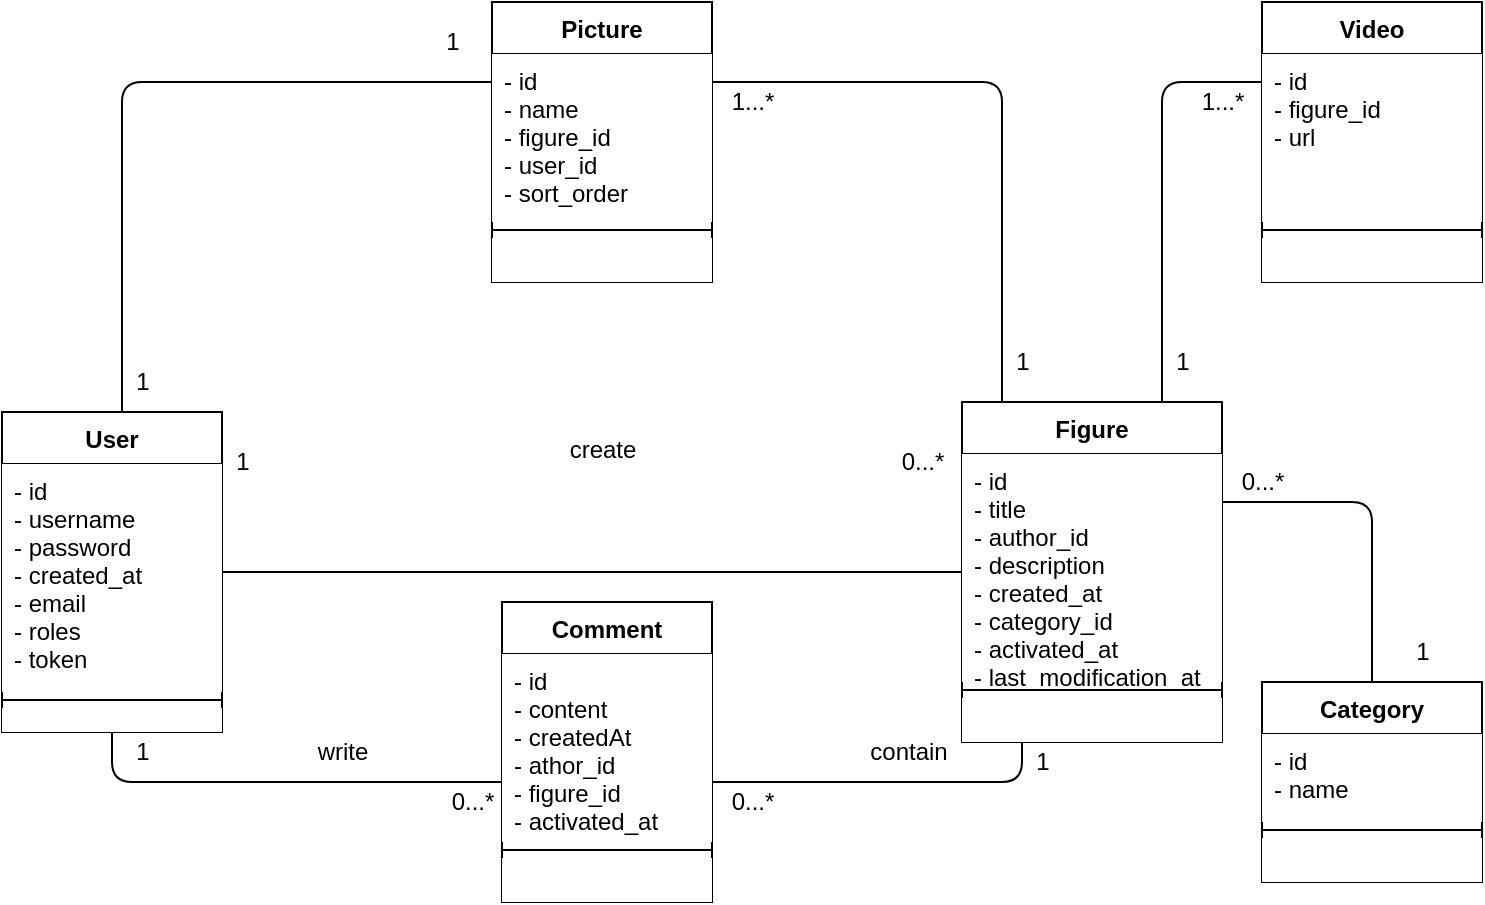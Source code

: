 <mxfile version="13.5.8" type="device"><diagram id="MVQzkmxj7oTp172YES03" name="Page-1"><mxGraphModel dx="-218" dy="541" grid="1" gridSize="10" guides="1" tooltips="1" connect="1" arrows="1" fold="1" page="1" pageScale="1" pageWidth="827" pageHeight="1169" math="0" shadow="0"><root><mxCell id="0"/><mxCell id="1" parent="0"/><mxCell id="KkqZKMKDSex_E3UNt-Xo-33" value="" style="endArrow=none;html=1;strokeWidth=1;edgeStyle=orthogonalEdgeStyle;" parent="1" source="KkqZKMKDSex_E3UNt-Xo-13" target="KkqZKMKDSex_E3UNt-Xo-1" edge="1"><mxGeometry width="50" height="50" relative="1" as="geometry"><mxPoint x="1280" y="580" as="sourcePoint"/><mxPoint x="1330" y="530" as="targetPoint"/><Array as="points"/></mxGeometry></mxCell><mxCell id="KkqZKMKDSex_E3UNt-Xo-34" value="" style="endArrow=none;html=1;strokeWidth=1;edgeStyle=orthogonalEdgeStyle;" parent="1" source="KkqZKMKDSex_E3UNt-Xo-13" target="KkqZKMKDSex_E3UNt-Xo-5" edge="1"><mxGeometry width="50" height="50" relative="1" as="geometry"><mxPoint x="1180" y="530" as="sourcePoint"/><mxPoint x="1450" y="600" as="targetPoint"/><Array as="points"><mxPoint x="1065" y="590"/></Array></mxGeometry></mxCell><mxCell id="KkqZKMKDSex_E3UNt-Xo-35" value="" style="endArrow=none;html=1;strokeWidth=1;edgeStyle=orthogonalEdgeStyle;" parent="1" source="KkqZKMKDSex_E3UNt-Xo-5" target="KkqZKMKDSex_E3UNt-Xo-1" edge="1"><mxGeometry width="50" height="50" relative="1" as="geometry"><mxPoint x="1120" y="550" as="sourcePoint"/><mxPoint x="1330" y="550" as="targetPoint"/><Array as="points"><mxPoint x="1520" y="590"/></Array></mxGeometry></mxCell><mxCell id="KkqZKMKDSex_E3UNt-Xo-36" value="contain" style="text;html=1;align=center;verticalAlign=middle;resizable=0;points=[];" parent="KkqZKMKDSex_E3UNt-Xo-35" vertex="1" connectable="0"><mxGeometry x="0.151" y="-2" relative="1" as="geometry"><mxPoint x="-3" y="-17" as="offset"/></mxGeometry></mxCell><mxCell id="KkqZKMKDSex_E3UNt-Xo-38" value="0...*" style="text;html=1;align=center;verticalAlign=middle;resizable=0;points=[];autosize=1;" parent="1" vertex="1"><mxGeometry x="1365" y="590" width="40" height="20" as="geometry"/></mxCell><mxCell id="KkqZKMKDSex_E3UNt-Xo-43" value="create" style="text;html=1;align=center;verticalAlign=middle;resizable=0;points=[];autosize=1;" parent="1" vertex="1"><mxGeometry x="1285" y="414" width="50" height="20" as="geometry"/></mxCell><mxCell id="wtYFg0dNNyx9UaIWMHkT-3" value="1" style="text;html=1;align=center;verticalAlign=middle;resizable=0;points=[];autosize=1;" parent="1" vertex="1"><mxGeometry x="1070" y="565" width="20" height="20" as="geometry"/></mxCell><mxCell id="wtYFg0dNNyx9UaIWMHkT-5" value="0...*" style="text;html=1;align=center;verticalAlign=middle;resizable=0;points=[];autosize=1;" parent="1" vertex="1"><mxGeometry x="1450" y="420" width="40" height="20" as="geometry"/></mxCell><mxCell id="wtYFg0dNNyx9UaIWMHkT-7" value="write" style="text;html=1;align=center;verticalAlign=middle;resizable=0;points=[];autosize=1;" parent="1" vertex="1"><mxGeometry x="1160" y="565" width="40" height="20" as="geometry"/></mxCell><mxCell id="wtYFg0dNNyx9UaIWMHkT-8" value="0...*" style="text;html=1;align=center;verticalAlign=middle;resizable=0;points=[];autosize=1;" parent="1" vertex="1"><mxGeometry x="1225" y="590" width="40" height="20" as="geometry"/></mxCell><mxCell id="KkqZKMKDSex_E3UNt-Xo-5" value="Comment" style="swimlane;fontStyle=1;align=center;verticalAlign=top;childLayout=stackLayout;horizontal=1;startSize=26;horizontalStack=0;resizeParent=1;resizeParentMax=0;resizeLast=0;collapsible=1;marginBottom=0;swimlaneLine=1;backgroundOutline=0;fillColor=#ffffff;" parent="1" vertex="1"><mxGeometry x="1260" y="500" width="105" height="150" as="geometry"/></mxCell><mxCell id="KkqZKMKDSex_E3UNt-Xo-6" value="- id&#10;- content&#10;- createdAt&#10;- athor_id&#10;- figure_id&#10;- activated_at" style="text;strokeColor=none;fillColor=#ffffff;align=left;verticalAlign=top;spacingLeft=4;spacingRight=4;overflow=hidden;rotatable=0;points=[[0,0.5],[1,0.5]];portConstraint=eastwest;shadow=0;" parent="KkqZKMKDSex_E3UNt-Xo-5" vertex="1"><mxGeometry y="26" width="105" height="94" as="geometry"/></mxCell><mxCell id="KkqZKMKDSex_E3UNt-Xo-7" value="" style="line;strokeWidth=1;fillColor=#ffffff;align=left;verticalAlign=middle;spacingTop=-1;spacingLeft=3;spacingRight=3;rotatable=0;labelPosition=right;points=[];portConstraint=eastwest;" parent="KkqZKMKDSex_E3UNt-Xo-5" vertex="1"><mxGeometry y="120" width="105" height="8" as="geometry"/></mxCell><mxCell id="KkqZKMKDSex_E3UNt-Xo-8" value="" style="text;strokeColor=none;fillColor=#ffffff;align=left;verticalAlign=top;spacingLeft=4;spacingRight=4;overflow=hidden;rotatable=0;points=[[0,0.5],[1,0.5]];portConstraint=eastwest;" parent="KkqZKMKDSex_E3UNt-Xo-5" vertex="1"><mxGeometry y="128" width="105" height="22" as="geometry"/></mxCell><mxCell id="ONq77bjo3mSSeGjJYt8l-5" value="" style="endArrow=none;html=1;strokeWidth=1;edgeStyle=orthogonalEdgeStyle;" parent="1" source="KkqZKMKDSex_E3UNt-Xo-13" target="ONq77bjo3mSSeGjJYt8l-1" edge="1"><mxGeometry width="50" height="50" relative="1" as="geometry"><mxPoint x="1120" y="450" as="sourcePoint"/><mxPoint x="1510" y="450" as="targetPoint"/><Array as="points"><mxPoint x="1070" y="240"/></Array></mxGeometry></mxCell><mxCell id="ONq77bjo3mSSeGjJYt8l-6" value="" style="endArrow=none;html=1;strokeWidth=1;edgeStyle=orthogonalEdgeStyle;" parent="1" source="ONq77bjo3mSSeGjJYt8l-1" target="KkqZKMKDSex_E3UNt-Xo-1" edge="1"><mxGeometry width="50" height="50" relative="1" as="geometry"><mxPoint x="1080" y="400" as="sourcePoint"/><mxPoint x="1255" y="245" as="targetPoint"/><Array as="points"><mxPoint x="1510" y="240"/></Array></mxGeometry></mxCell><mxCell id="ONq77bjo3mSSeGjJYt8l-19" value="1" style="text;html=1;align=center;verticalAlign=middle;resizable=0;points=[];autosize=1;" parent="1" vertex="1"><mxGeometry x="1225" y="210" width="20" height="20" as="geometry"/></mxCell><mxCell id="ONq77bjo3mSSeGjJYt8l-20" value="1...*" style="text;html=1;align=center;verticalAlign=middle;resizable=0;points=[];autosize=1;" parent="1" vertex="1"><mxGeometry x="1365" y="240" width="40" height="20" as="geometry"/></mxCell><mxCell id="ONq77bjo3mSSeGjJYt8l-21" value="1" style="text;html=1;align=center;verticalAlign=middle;resizable=0;points=[];autosize=1;" parent="1" vertex="1"><mxGeometry x="1070" y="380" width="20" height="20" as="geometry"/></mxCell><mxCell id="ONq77bjo3mSSeGjJYt8l-22" value="1" style="text;html=1;align=center;verticalAlign=middle;resizable=0;points=[];autosize=1;" parent="1" vertex="1"><mxGeometry x="1510" y="370" width="20" height="20" as="geometry"/></mxCell><mxCell id="KkqZKMKDSex_E3UNt-Xo-1" value="Figure" style="swimlane;fontStyle=1;align=center;verticalAlign=top;childLayout=stackLayout;horizontal=1;startSize=26;horizontalStack=0;resizeParent=1;resizeParentMax=0;resizeLast=0;collapsible=1;marginBottom=0;swimlaneLine=1;backgroundOutline=0;fillColor=#ffffff;" parent="1" vertex="1"><mxGeometry x="1490" y="400" width="130" height="170" as="geometry"/></mxCell><mxCell id="KkqZKMKDSex_E3UNt-Xo-2" value="- id&#10;- title&#10;- author_id&#10;- description&#10;- created_at&#10;- category_id&#10;- activated_at&#10;- last_modification_at&#10;&#10;" style="text;strokeColor=none;fillColor=#ffffff;align=left;verticalAlign=top;spacingLeft=4;spacingRight=4;overflow=hidden;rotatable=0;points=[[0,0.5],[1,0.5]];portConstraint=eastwest;shadow=0;" parent="KkqZKMKDSex_E3UNt-Xo-1" vertex="1"><mxGeometry y="26" width="130" height="114" as="geometry"/></mxCell><mxCell id="KkqZKMKDSex_E3UNt-Xo-3" value="" style="line;strokeWidth=1;fillColor=#ffffff;align=left;verticalAlign=middle;spacingTop=-1;spacingLeft=3;spacingRight=3;rotatable=0;labelPosition=right;points=[];portConstraint=eastwest;" parent="KkqZKMKDSex_E3UNt-Xo-1" vertex="1"><mxGeometry y="140" width="130" height="8" as="geometry"/></mxCell><mxCell id="KkqZKMKDSex_E3UNt-Xo-4" value="" style="text;strokeColor=none;fillColor=#ffffff;align=left;verticalAlign=top;spacingLeft=4;spacingRight=4;overflow=hidden;rotatable=0;points=[[0,0.5],[1,0.5]];portConstraint=eastwest;" parent="KkqZKMKDSex_E3UNt-Xo-1" vertex="1"><mxGeometry y="148" width="130" height="22" as="geometry"/></mxCell><mxCell id="ONq77bjo3mSSeGjJYt8l-30" value="1" style="text;html=1;align=center;verticalAlign=middle;resizable=0;points=[];autosize=1;" parent="1" vertex="1"><mxGeometry x="1120" y="420" width="20" height="20" as="geometry"/></mxCell><mxCell id="1CDuzMnsObqvGEJU_YWQ-1" value="Video" style="swimlane;fontStyle=1;align=center;verticalAlign=top;childLayout=stackLayout;horizontal=1;startSize=26;horizontalStack=0;resizeParent=1;resizeParentMax=0;resizeLast=0;collapsible=1;marginBottom=0;swimlaneLine=1;backgroundOutline=0;fillColor=#ffffff;" parent="1" vertex="1"><mxGeometry x="1640" y="200" width="110" height="140" as="geometry"/></mxCell><mxCell id="1CDuzMnsObqvGEJU_YWQ-2" value="- id&#10;- figure_id&#10;- url" style="text;strokeColor=none;fillColor=#ffffff;align=left;verticalAlign=top;spacingLeft=4;spacingRight=4;overflow=hidden;rotatable=0;points=[[0,0.5],[1,0.5]];portConstraint=eastwest;shadow=0;" parent="1CDuzMnsObqvGEJU_YWQ-1" vertex="1"><mxGeometry y="26" width="110" height="84" as="geometry"/></mxCell><mxCell id="1CDuzMnsObqvGEJU_YWQ-3" value="" style="line;strokeWidth=1;fillColor=#ffffff;align=left;verticalAlign=middle;spacingTop=-1;spacingLeft=3;spacingRight=3;rotatable=0;labelPosition=right;points=[];portConstraint=eastwest;" parent="1CDuzMnsObqvGEJU_YWQ-1" vertex="1"><mxGeometry y="110" width="110" height="8" as="geometry"/></mxCell><mxCell id="1CDuzMnsObqvGEJU_YWQ-4" value="" style="text;strokeColor=none;fillColor=#ffffff;align=left;verticalAlign=top;spacingLeft=4;spacingRight=4;overflow=hidden;rotatable=0;points=[[0,0.5],[1,0.5]];portConstraint=eastwest;" parent="1CDuzMnsObqvGEJU_YWQ-1" vertex="1"><mxGeometry y="118" width="110" height="22" as="geometry"/></mxCell><mxCell id="1CDuzMnsObqvGEJU_YWQ-5" value="" style="endArrow=none;html=1;strokeWidth=1;edgeStyle=orthogonalEdgeStyle;" parent="1" source="KkqZKMKDSex_E3UNt-Xo-1" target="1CDuzMnsObqvGEJU_YWQ-1" edge="1"><mxGeometry width="50" height="50" relative="1" as="geometry"><mxPoint x="1375" y="245" as="sourcePoint"/><mxPoint x="1565" y="410" as="targetPoint"/><Array as="points"><mxPoint x="1590" y="240"/></Array></mxGeometry></mxCell><mxCell id="1CDuzMnsObqvGEJU_YWQ-10" value="" style="endArrow=none;html=1;strokeWidth=1;edgeStyle=orthogonalEdgeStyle;" parent="1" source="KkqZKMKDSex_E3UNt-Xo-1" target="1CDuzMnsObqvGEJU_YWQ-6" edge="1"><mxGeometry width="50" height="50" relative="1" as="geometry"><mxPoint x="1575" y="410" as="sourcePoint"/><mxPoint x="1650" y="250" as="targetPoint"/><Array as="points"><mxPoint x="1650" y="450"/><mxPoint x="1650" y="450"/></Array></mxGeometry></mxCell><mxCell id="1CDuzMnsObqvGEJU_YWQ-18" value="1...*" style="text;html=1;align=center;verticalAlign=middle;resizable=0;points=[];autosize=1;" parent="1" vertex="1"><mxGeometry x="1600" y="240" width="40" height="20" as="geometry"/></mxCell><mxCell id="1CDuzMnsObqvGEJU_YWQ-19" value="1" style="text;html=1;align=center;verticalAlign=middle;resizable=0;points=[];autosize=1;" parent="1" vertex="1"><mxGeometry x="1590" y="370" width="20" height="20" as="geometry"/></mxCell><mxCell id="1CDuzMnsObqvGEJU_YWQ-26" value="1" style="text;html=1;align=center;verticalAlign=middle;resizable=0;points=[];autosize=1;" parent="1" vertex="1"><mxGeometry x="1520" y="570" width="20" height="20" as="geometry"/></mxCell><mxCell id="1CDuzMnsObqvGEJU_YWQ-27" value="1" style="text;html=1;align=center;verticalAlign=middle;resizable=0;points=[];autosize=1;" parent="1" vertex="1"><mxGeometry x="1710" y="515" width="20" height="20" as="geometry"/></mxCell><mxCell id="1CDuzMnsObqvGEJU_YWQ-28" value="0...*" style="text;html=1;align=center;verticalAlign=middle;resizable=0;points=[];autosize=1;" parent="1" vertex="1"><mxGeometry x="1620" y="430" width="40" height="20" as="geometry"/></mxCell><mxCell id="KkqZKMKDSex_E3UNt-Xo-13" value="User&#10;" style="swimlane;fontStyle=1;align=center;verticalAlign=top;childLayout=stackLayout;horizontal=1;startSize=26;horizontalStack=0;resizeParent=1;resizeParentMax=0;resizeLast=0;collapsible=1;marginBottom=0;swimlaneLine=1;backgroundOutline=0;fillColor=#ffffff;" parent="1" vertex="1"><mxGeometry x="1010" y="405" width="110" height="160" as="geometry"/></mxCell><mxCell id="KkqZKMKDSex_E3UNt-Xo-14" value="- id&#10;- username&#10;- password&#10;- created_at&#10;- email&#10;- roles&#10;- token&#10;" style="text;strokeColor=none;fillColor=#ffffff;align=left;verticalAlign=top;spacingLeft=4;spacingRight=4;overflow=hidden;rotatable=0;points=[[0,0.5],[1,0.5]];portConstraint=eastwest;shadow=0;" parent="KkqZKMKDSex_E3UNt-Xo-13" vertex="1"><mxGeometry y="26" width="110" height="114" as="geometry"/></mxCell><mxCell id="KkqZKMKDSex_E3UNt-Xo-15" value="" style="line;strokeWidth=1;fillColor=#ffffff;align=left;verticalAlign=middle;spacingTop=-1;spacingLeft=3;spacingRight=3;rotatable=0;labelPosition=right;points=[];portConstraint=eastwest;" parent="KkqZKMKDSex_E3UNt-Xo-13" vertex="1"><mxGeometry y="140" width="110" height="8" as="geometry"/></mxCell><mxCell id="KkqZKMKDSex_E3UNt-Xo-16" value="" style="text;strokeColor=none;fillColor=#ffffff;align=left;verticalAlign=top;spacingLeft=4;spacingRight=4;overflow=hidden;rotatable=0;points=[[0,0.5],[1,0.5]];portConstraint=eastwest;" parent="KkqZKMKDSex_E3UNt-Xo-13" vertex="1"><mxGeometry y="148" width="110" height="12" as="geometry"/></mxCell><mxCell id="ONq77bjo3mSSeGjJYt8l-1" value="Picture" style="swimlane;fontStyle=1;align=center;verticalAlign=top;childLayout=stackLayout;horizontal=1;startSize=26;horizontalStack=0;resizeParent=1;resizeParentMax=0;resizeLast=0;collapsible=1;marginBottom=0;swimlaneLine=1;backgroundOutline=0;fillColor=#ffffff;" parent="1" vertex="1"><mxGeometry x="1255" y="200" width="110" height="140" as="geometry"/></mxCell><mxCell id="ONq77bjo3mSSeGjJYt8l-2" value="- id&#10;- name&#10;- figure_id&#10;- user_id&#10;- sort_order" style="text;strokeColor=none;fillColor=#ffffff;align=left;verticalAlign=top;spacingLeft=4;spacingRight=4;overflow=hidden;rotatable=0;points=[[0,0.5],[1,0.5]];portConstraint=eastwest;shadow=0;" parent="ONq77bjo3mSSeGjJYt8l-1" vertex="1"><mxGeometry y="26" width="110" height="84" as="geometry"/></mxCell><mxCell id="ONq77bjo3mSSeGjJYt8l-3" value="" style="line;strokeWidth=1;fillColor=#ffffff;align=left;verticalAlign=middle;spacingTop=-1;spacingLeft=3;spacingRight=3;rotatable=0;labelPosition=right;points=[];portConstraint=eastwest;" parent="ONq77bjo3mSSeGjJYt8l-1" vertex="1"><mxGeometry y="110" width="110" height="8" as="geometry"/></mxCell><mxCell id="ONq77bjo3mSSeGjJYt8l-4" value="" style="text;strokeColor=none;fillColor=#ffffff;align=left;verticalAlign=top;spacingLeft=4;spacingRight=4;overflow=hidden;rotatable=0;points=[[0,0.5],[1,0.5]];portConstraint=eastwest;" parent="ONq77bjo3mSSeGjJYt8l-1" vertex="1"><mxGeometry y="118" width="110" height="22" as="geometry"/></mxCell><mxCell id="1CDuzMnsObqvGEJU_YWQ-6" value="Category" style="swimlane;fontStyle=1;align=center;verticalAlign=top;childLayout=stackLayout;horizontal=1;startSize=26;horizontalStack=0;resizeParent=1;resizeParentMax=0;resizeLast=0;collapsible=1;marginBottom=0;swimlaneLine=1;backgroundOutline=0;fillColor=#ffffff;" parent="1" vertex="1"><mxGeometry x="1640" y="540" width="110" height="100" as="geometry"/></mxCell><mxCell id="1CDuzMnsObqvGEJU_YWQ-7" value="- id&#10;- name" style="text;strokeColor=none;fillColor=#ffffff;align=left;verticalAlign=top;spacingLeft=4;spacingRight=4;overflow=hidden;rotatable=0;points=[[0,0.5],[1,0.5]];portConstraint=eastwest;shadow=0;" parent="1CDuzMnsObqvGEJU_YWQ-6" vertex="1"><mxGeometry y="26" width="110" height="44" as="geometry"/></mxCell><mxCell id="1CDuzMnsObqvGEJU_YWQ-8" value="" style="line;strokeWidth=1;fillColor=#ffffff;align=left;verticalAlign=middle;spacingTop=-1;spacingLeft=3;spacingRight=3;rotatable=0;labelPosition=right;points=[];portConstraint=eastwest;" parent="1CDuzMnsObqvGEJU_YWQ-6" vertex="1"><mxGeometry y="70" width="110" height="8" as="geometry"/></mxCell><mxCell id="1CDuzMnsObqvGEJU_YWQ-9" value="" style="text;strokeColor=none;fillColor=#ffffff;align=left;verticalAlign=top;spacingLeft=4;spacingRight=4;overflow=hidden;rotatable=0;points=[[0,0.5],[1,0.5]];portConstraint=eastwest;" parent="1CDuzMnsObqvGEJU_YWQ-6" vertex="1"><mxGeometry y="78" width="110" height="22" as="geometry"/></mxCell></root></mxGraphModel></diagram></mxfile>